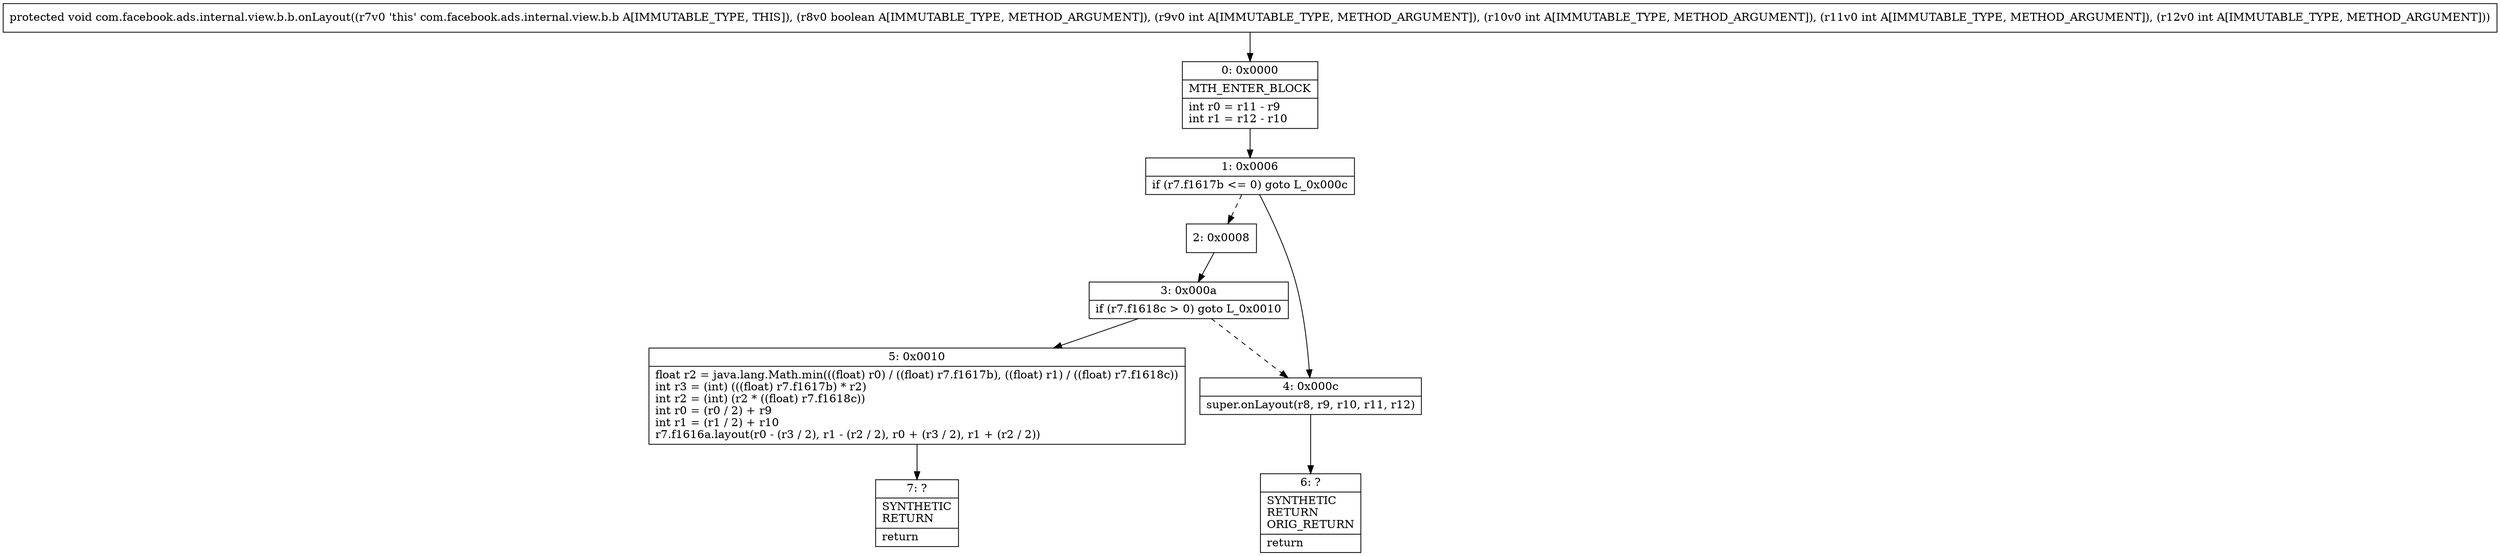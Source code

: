 digraph "CFG forcom.facebook.ads.internal.view.b.b.onLayout(ZIIII)V" {
Node_0 [shape=record,label="{0\:\ 0x0000|MTH_ENTER_BLOCK\l|int r0 = r11 \- r9\lint r1 = r12 \- r10\l}"];
Node_1 [shape=record,label="{1\:\ 0x0006|if (r7.f1617b \<= 0) goto L_0x000c\l}"];
Node_2 [shape=record,label="{2\:\ 0x0008}"];
Node_3 [shape=record,label="{3\:\ 0x000a|if (r7.f1618c \> 0) goto L_0x0010\l}"];
Node_4 [shape=record,label="{4\:\ 0x000c|super.onLayout(r8, r9, r10, r11, r12)\l}"];
Node_5 [shape=record,label="{5\:\ 0x0010|float r2 = java.lang.Math.min(((float) r0) \/ ((float) r7.f1617b), ((float) r1) \/ ((float) r7.f1618c))\lint r3 = (int) (((float) r7.f1617b) * r2)\lint r2 = (int) (r2 * ((float) r7.f1618c))\lint r0 = (r0 \/ 2) + r9\lint r1 = (r1 \/ 2) + r10\lr7.f1616a.layout(r0 \- (r3 \/ 2), r1 \- (r2 \/ 2), r0 + (r3 \/ 2), r1 + (r2 \/ 2))\l}"];
Node_6 [shape=record,label="{6\:\ ?|SYNTHETIC\lRETURN\lORIG_RETURN\l|return\l}"];
Node_7 [shape=record,label="{7\:\ ?|SYNTHETIC\lRETURN\l|return\l}"];
MethodNode[shape=record,label="{protected void com.facebook.ads.internal.view.b.b.onLayout((r7v0 'this' com.facebook.ads.internal.view.b.b A[IMMUTABLE_TYPE, THIS]), (r8v0 boolean A[IMMUTABLE_TYPE, METHOD_ARGUMENT]), (r9v0 int A[IMMUTABLE_TYPE, METHOD_ARGUMENT]), (r10v0 int A[IMMUTABLE_TYPE, METHOD_ARGUMENT]), (r11v0 int A[IMMUTABLE_TYPE, METHOD_ARGUMENT]), (r12v0 int A[IMMUTABLE_TYPE, METHOD_ARGUMENT])) }"];
MethodNode -> Node_0;
Node_0 -> Node_1;
Node_1 -> Node_2[style=dashed];
Node_1 -> Node_4;
Node_2 -> Node_3;
Node_3 -> Node_4[style=dashed];
Node_3 -> Node_5;
Node_4 -> Node_6;
Node_5 -> Node_7;
}

